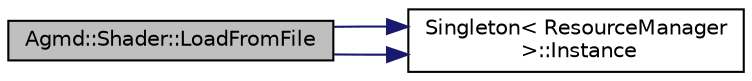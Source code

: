 digraph "Agmd::Shader::LoadFromFile"
{
  edge [fontname="Helvetica",fontsize="10",labelfontname="Helvetica",labelfontsize="10"];
  node [fontname="Helvetica",fontsize="10",shape=record];
  rankdir="LR";
  Node1 [label="Agmd::Shader::LoadFromFile",height=0.2,width=0.4,color="black", fillcolor="grey75", style="filled" fontcolor="black"];
  Node1 -> Node2 [color="midnightblue",fontsize="10",style="solid"];
  Node2 [label="Singleton\< ResourceManager\l \>::Instance",height=0.2,width=0.4,color="black", fillcolor="white", style="filled",URL="$class_singleton.html#a131e87528259529400d58b6df5d9743c"];
  Node1 -> Node2 [color="midnightblue",fontsize="10",style="solid"];
}
